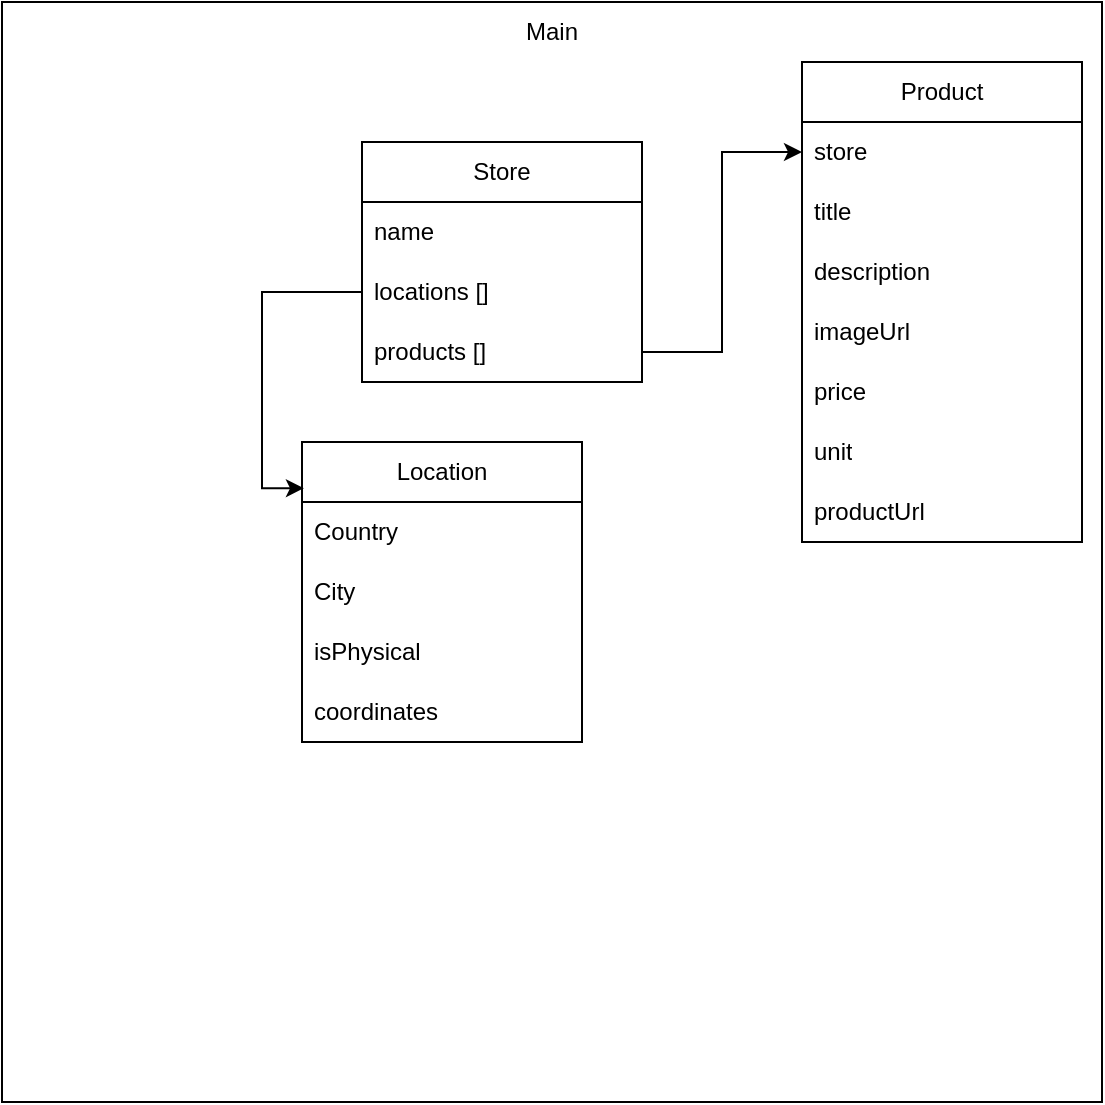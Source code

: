 <mxfile pages="2">
    <diagram name="main DB" id="aqRCpL3Dq96Rz4SQBzwa">
        <mxGraphModel dx="576" dy="483" grid="1" gridSize="10" guides="1" tooltips="1" connect="1" arrows="1" fold="1" page="1" pageScale="1" pageWidth="850" pageHeight="1100" math="0" shadow="0">
            <root>
                <mxCell id="0"/>
                <mxCell id="1" parent="0"/>
                <mxCell id="SDxiyxiLwcM8l1bhgv2f-27" value="" style="whiteSpace=wrap;html=1;aspect=fixed;" parent="1" vertex="1">
                    <mxGeometry y="10" width="550" height="550" as="geometry"/>
                </mxCell>
                <mxCell id="SDxiyxiLwcM8l1bhgv2f-1" value="Store" style="swimlane;fontStyle=0;childLayout=stackLayout;horizontal=1;startSize=30;horizontalStack=0;resizeParent=1;resizeParentMax=0;resizeLast=0;collapsible=1;marginBottom=0;whiteSpace=wrap;html=1;" parent="1" vertex="1">
                    <mxGeometry x="180" y="80" width="140" height="120" as="geometry"/>
                </mxCell>
                <mxCell id="SDxiyxiLwcM8l1bhgv2f-2" value="name" style="text;strokeColor=none;fillColor=none;align=left;verticalAlign=middle;spacingLeft=4;spacingRight=4;overflow=hidden;points=[[0,0.5],[1,0.5]];portConstraint=eastwest;rotatable=0;whiteSpace=wrap;html=1;" parent="SDxiyxiLwcM8l1bhgv2f-1" vertex="1">
                    <mxGeometry y="30" width="140" height="30" as="geometry"/>
                </mxCell>
                <mxCell id="SDxiyxiLwcM8l1bhgv2f-3" value="locations []" style="text;strokeColor=none;fillColor=none;align=left;verticalAlign=middle;spacingLeft=4;spacingRight=4;overflow=hidden;points=[[0,0.5],[1,0.5]];portConstraint=eastwest;rotatable=0;whiteSpace=wrap;html=1;" parent="SDxiyxiLwcM8l1bhgv2f-1" vertex="1">
                    <mxGeometry y="60" width="140" height="30" as="geometry"/>
                </mxCell>
                <mxCell id="SDxiyxiLwcM8l1bhgv2f-14" value="products []" style="text;strokeColor=none;fillColor=none;align=left;verticalAlign=middle;spacingLeft=4;spacingRight=4;overflow=hidden;points=[[0,0.5],[1,0.5]];portConstraint=eastwest;rotatable=0;whiteSpace=wrap;html=1;" parent="SDxiyxiLwcM8l1bhgv2f-1" vertex="1">
                    <mxGeometry y="90" width="140" height="30" as="geometry"/>
                </mxCell>
                <mxCell id="SDxiyxiLwcM8l1bhgv2f-6" value="Product" style="swimlane;fontStyle=0;childLayout=stackLayout;horizontal=1;startSize=30;horizontalStack=0;resizeParent=1;resizeParentMax=0;resizeLast=0;collapsible=1;marginBottom=0;whiteSpace=wrap;html=1;" parent="1" vertex="1">
                    <mxGeometry x="400" y="40" width="140" height="240" as="geometry"/>
                </mxCell>
                <mxCell id="SDxiyxiLwcM8l1bhgv2f-7" value="store" style="text;strokeColor=none;fillColor=none;align=left;verticalAlign=middle;spacingLeft=4;spacingRight=4;overflow=hidden;points=[[0,0.5],[1,0.5]];portConstraint=eastwest;rotatable=0;whiteSpace=wrap;html=1;" parent="SDxiyxiLwcM8l1bhgv2f-6" vertex="1">
                    <mxGeometry y="30" width="140" height="30" as="geometry"/>
                </mxCell>
                <mxCell id="SDxiyxiLwcM8l1bhgv2f-8" value="title" style="text;strokeColor=none;fillColor=none;align=left;verticalAlign=middle;spacingLeft=4;spacingRight=4;overflow=hidden;points=[[0,0.5],[1,0.5]];portConstraint=eastwest;rotatable=0;whiteSpace=wrap;html=1;" parent="SDxiyxiLwcM8l1bhgv2f-6" vertex="1">
                    <mxGeometry y="60" width="140" height="30" as="geometry"/>
                </mxCell>
                <mxCell id="SDxiyxiLwcM8l1bhgv2f-9" value="description" style="text;strokeColor=none;fillColor=none;align=left;verticalAlign=middle;spacingLeft=4;spacingRight=4;overflow=hidden;points=[[0,0.5],[1,0.5]];portConstraint=eastwest;rotatable=0;whiteSpace=wrap;html=1;" parent="SDxiyxiLwcM8l1bhgv2f-6" vertex="1">
                    <mxGeometry y="90" width="140" height="30" as="geometry"/>
                </mxCell>
                <mxCell id="SDxiyxiLwcM8l1bhgv2f-23" value="imageUrl" style="text;strokeColor=none;fillColor=none;align=left;verticalAlign=middle;spacingLeft=4;spacingRight=4;overflow=hidden;points=[[0,0.5],[1,0.5]];portConstraint=eastwest;rotatable=0;whiteSpace=wrap;html=1;" parent="SDxiyxiLwcM8l1bhgv2f-6" vertex="1">
                    <mxGeometry y="120" width="140" height="30" as="geometry"/>
                </mxCell>
                <mxCell id="SDxiyxiLwcM8l1bhgv2f-24" value="price" style="text;strokeColor=none;fillColor=none;align=left;verticalAlign=middle;spacingLeft=4;spacingRight=4;overflow=hidden;points=[[0,0.5],[1,0.5]];portConstraint=eastwest;rotatable=0;whiteSpace=wrap;html=1;" parent="SDxiyxiLwcM8l1bhgv2f-6" vertex="1">
                    <mxGeometry y="150" width="140" height="30" as="geometry"/>
                </mxCell>
                <mxCell id="SDxiyxiLwcM8l1bhgv2f-25" value="unit" style="text;strokeColor=none;fillColor=none;align=left;verticalAlign=middle;spacingLeft=4;spacingRight=4;overflow=hidden;points=[[0,0.5],[1,0.5]];portConstraint=eastwest;rotatable=0;whiteSpace=wrap;html=1;" parent="SDxiyxiLwcM8l1bhgv2f-6" vertex="1">
                    <mxGeometry y="180" width="140" height="30" as="geometry"/>
                </mxCell>
                <mxCell id="SDxiyxiLwcM8l1bhgv2f-26" value="productUrl" style="text;strokeColor=none;fillColor=none;align=left;verticalAlign=middle;spacingLeft=4;spacingRight=4;overflow=hidden;points=[[0,0.5],[1,0.5]];portConstraint=eastwest;rotatable=0;whiteSpace=wrap;html=1;" parent="SDxiyxiLwcM8l1bhgv2f-6" vertex="1">
                    <mxGeometry y="210" width="140" height="30" as="geometry"/>
                </mxCell>
                <mxCell id="SDxiyxiLwcM8l1bhgv2f-15" value="Location" style="swimlane;fontStyle=0;childLayout=stackLayout;horizontal=1;startSize=30;horizontalStack=0;resizeParent=1;resizeParentMax=0;resizeLast=0;collapsible=1;marginBottom=0;whiteSpace=wrap;html=1;" parent="1" vertex="1">
                    <mxGeometry x="150" y="230" width="140" height="150" as="geometry"/>
                </mxCell>
                <mxCell id="SDxiyxiLwcM8l1bhgv2f-16" value="Country" style="text;strokeColor=none;fillColor=none;align=left;verticalAlign=middle;spacingLeft=4;spacingRight=4;overflow=hidden;points=[[0,0.5],[1,0.5]];portConstraint=eastwest;rotatable=0;whiteSpace=wrap;html=1;" parent="SDxiyxiLwcM8l1bhgv2f-15" vertex="1">
                    <mxGeometry y="30" width="140" height="30" as="geometry"/>
                </mxCell>
                <mxCell id="SDxiyxiLwcM8l1bhgv2f-17" value="City" style="text;strokeColor=none;fillColor=none;align=left;verticalAlign=middle;spacingLeft=4;spacingRight=4;overflow=hidden;points=[[0,0.5],[1,0.5]];portConstraint=eastwest;rotatable=0;whiteSpace=wrap;html=1;" parent="SDxiyxiLwcM8l1bhgv2f-15" vertex="1">
                    <mxGeometry y="60" width="140" height="30" as="geometry"/>
                </mxCell>
                <mxCell id="SDxiyxiLwcM8l1bhgv2f-18" value="isPhysical" style="text;strokeColor=none;fillColor=none;align=left;verticalAlign=middle;spacingLeft=4;spacingRight=4;overflow=hidden;points=[[0,0.5],[1,0.5]];portConstraint=eastwest;rotatable=0;whiteSpace=wrap;html=1;" parent="SDxiyxiLwcM8l1bhgv2f-15" vertex="1">
                    <mxGeometry y="90" width="140" height="30" as="geometry"/>
                </mxCell>
                <mxCell id="SDxiyxiLwcM8l1bhgv2f-22" value="coordinates" style="text;strokeColor=none;fillColor=none;align=left;verticalAlign=middle;spacingLeft=4;spacingRight=4;overflow=hidden;points=[[0,0.5],[1,0.5]];portConstraint=eastwest;rotatable=0;whiteSpace=wrap;html=1;" parent="SDxiyxiLwcM8l1bhgv2f-15" vertex="1">
                    <mxGeometry y="120" width="140" height="30" as="geometry"/>
                </mxCell>
                <mxCell id="SDxiyxiLwcM8l1bhgv2f-20" style="edgeStyle=orthogonalEdgeStyle;rounded=0;orthogonalLoop=1;jettySize=auto;html=1;entryX=0.007;entryY=0.154;entryDx=0;entryDy=0;entryPerimeter=0;" parent="1" source="SDxiyxiLwcM8l1bhgv2f-3" target="SDxiyxiLwcM8l1bhgv2f-15" edge="1">
                    <mxGeometry relative="1" as="geometry"/>
                </mxCell>
                <mxCell id="SDxiyxiLwcM8l1bhgv2f-21" style="edgeStyle=orthogonalEdgeStyle;rounded=0;orthogonalLoop=1;jettySize=auto;html=1;entryX=0;entryY=0.5;entryDx=0;entryDy=0;" parent="1" source="SDxiyxiLwcM8l1bhgv2f-14" target="SDxiyxiLwcM8l1bhgv2f-7" edge="1">
                    <mxGeometry relative="1" as="geometry">
                        <Array as="points">
                            <mxPoint x="360" y="185"/>
                            <mxPoint x="360" y="85"/>
                        </Array>
                    </mxGeometry>
                </mxCell>
                <mxCell id="SDxiyxiLwcM8l1bhgv2f-28" value="Main" style="text;html=1;strokeColor=none;fillColor=none;align=center;verticalAlign=middle;whiteSpace=wrap;rounded=0;" parent="1" vertex="1">
                    <mxGeometry x="245" y="10" width="60" height="30" as="geometry"/>
                </mxCell>
            </root>
        </mxGraphModel>
    </diagram>
    <diagram id="gARz1_qYsifDwYP0W61y" name="Stats DB">
        <mxGraphModel dx="576" dy="1583" grid="1" gridSize="10" guides="1" tooltips="1" connect="1" arrows="1" fold="1" page="1" pageScale="1" pageWidth="850" pageHeight="1100" math="0" shadow="0">
            <root>
                <mxCell id="0"/>
                <mxCell id="1" parent="0"/>
                <mxCell id="Bz3sOL_TFiYKCvIpN3QY-1" value="" style="whiteSpace=wrap;html=1;aspect=fixed;movable=1;resizable=1;rotatable=1;deletable=1;editable=1;locked=0;connectable=1;" parent="1" vertex="1">
                    <mxGeometry x="10" y="-520" width="550" height="550" as="geometry"/>
                </mxCell>
                <mxCell id="Bz3sOL_TFiYKCvIpN3QY-2" value="Store" style="swimlane;fontStyle=0;childLayout=stackLayout;horizontal=1;startSize=30;horizontalStack=0;resizeParent=1;resizeParentMax=0;resizeLast=0;collapsible=1;marginBottom=0;whiteSpace=wrap;html=1;" parent="1" vertex="1">
                    <mxGeometry x="180" y="-420" width="140" height="120" as="geometry"/>
                </mxCell>
                <mxCell id="Bz3sOL_TFiYKCvIpN3QY-3" value="name" style="text;strokeColor=none;fillColor=none;align=left;verticalAlign=middle;spacingLeft=4;spacingRight=4;overflow=hidden;points=[[0,0.5],[1,0.5]];portConstraint=eastwest;rotatable=0;whiteSpace=wrap;html=1;" parent="Bz3sOL_TFiYKCvIpN3QY-2" vertex="1">
                    <mxGeometry y="30" width="140" height="30" as="geometry"/>
                </mxCell>
                <mxCell id="Bz3sOL_TFiYKCvIpN3QY-4" value="locations []" style="text;strokeColor=none;fillColor=none;align=left;verticalAlign=middle;spacingLeft=4;spacingRight=4;overflow=hidden;points=[[0,0.5],[1,0.5]];portConstraint=eastwest;rotatable=0;whiteSpace=wrap;html=1;" parent="Bz3sOL_TFiYKCvIpN3QY-2" vertex="1">
                    <mxGeometry y="60" width="140" height="30" as="geometry"/>
                </mxCell>
                <mxCell id="Bz3sOL_TFiYKCvIpN3QY-5" value="products []" style="text;strokeColor=none;fillColor=none;align=left;verticalAlign=middle;spacingLeft=4;spacingRight=4;overflow=hidden;points=[[0,0.5],[1,0.5]];portConstraint=eastwest;rotatable=0;whiteSpace=wrap;html=1;" parent="Bz3sOL_TFiYKCvIpN3QY-2" vertex="1">
                    <mxGeometry y="90" width="140" height="30" as="geometry"/>
                </mxCell>
                <mxCell id="Bz3sOL_TFiYKCvIpN3QY-6" value="Product" style="swimlane;fontStyle=0;childLayout=stackLayout;horizontal=1;startSize=30;horizontalStack=0;resizeParent=1;resizeParentMax=0;resizeLast=0;collapsible=1;marginBottom=0;whiteSpace=wrap;html=1;" parent="1" vertex="1">
                    <mxGeometry x="400" y="-460" width="140" height="270" as="geometry"/>
                </mxCell>
                <mxCell id="Bz3sOL_TFiYKCvIpN3QY-7" value="store" style="text;strokeColor=none;fillColor=none;align=left;verticalAlign=middle;spacingLeft=4;spacingRight=4;overflow=hidden;points=[[0,0.5],[1,0.5]];portConstraint=eastwest;rotatable=0;whiteSpace=wrap;html=1;" parent="Bz3sOL_TFiYKCvIpN3QY-6" vertex="1">
                    <mxGeometry y="30" width="140" height="30" as="geometry"/>
                </mxCell>
                <mxCell id="Bz3sOL_TFiYKCvIpN3QY-8" value="title" style="text;strokeColor=none;fillColor=none;align=left;verticalAlign=middle;spacingLeft=4;spacingRight=4;overflow=hidden;points=[[0,0.5],[1,0.5]];portConstraint=eastwest;rotatable=0;whiteSpace=wrap;html=1;" parent="Bz3sOL_TFiYKCvIpN3QY-6" vertex="1">
                    <mxGeometry y="60" width="140" height="30" as="geometry"/>
                </mxCell>
                <mxCell id="Bz3sOL_TFiYKCvIpN3QY-9" value="description" style="text;strokeColor=none;fillColor=none;align=left;verticalAlign=middle;spacingLeft=4;spacingRight=4;overflow=hidden;points=[[0,0.5],[1,0.5]];portConstraint=eastwest;rotatable=0;whiteSpace=wrap;html=1;" parent="Bz3sOL_TFiYKCvIpN3QY-6" vertex="1">
                    <mxGeometry y="90" width="140" height="30" as="geometry"/>
                </mxCell>
                <mxCell id="Bz3sOL_TFiYKCvIpN3QY-10" value="imageUrl" style="text;strokeColor=none;fillColor=none;align=left;verticalAlign=middle;spacingLeft=4;spacingRight=4;overflow=hidden;points=[[0,0.5],[1,0.5]];portConstraint=eastwest;rotatable=0;whiteSpace=wrap;html=1;" parent="Bz3sOL_TFiYKCvIpN3QY-6" vertex="1">
                    <mxGeometry y="120" width="140" height="30" as="geometry"/>
                </mxCell>
                <mxCell id="Bz3sOL_TFiYKCvIpN3QY-11" value="price" style="text;strokeColor=none;fillColor=none;align=left;verticalAlign=middle;spacingLeft=4;spacingRight=4;overflow=hidden;points=[[0,0.5],[1,0.5]];portConstraint=eastwest;rotatable=0;whiteSpace=wrap;html=1;" parent="Bz3sOL_TFiYKCvIpN3QY-6" vertex="1">
                    <mxGeometry y="150" width="140" height="30" as="geometry"/>
                </mxCell>
                <mxCell id="Bz3sOL_TFiYKCvIpN3QY-12" value="unit" style="text;strokeColor=none;fillColor=none;align=left;verticalAlign=middle;spacingLeft=4;spacingRight=4;overflow=hidden;points=[[0,0.5],[1,0.5]];portConstraint=eastwest;rotatable=0;whiteSpace=wrap;html=1;" parent="Bz3sOL_TFiYKCvIpN3QY-6" vertex="1">
                    <mxGeometry y="180" width="140" height="30" as="geometry"/>
                </mxCell>
                <mxCell id="Bz3sOL_TFiYKCvIpN3QY-13" value="productUrl" style="text;strokeColor=none;fillColor=none;align=left;verticalAlign=middle;spacingLeft=4;spacingRight=4;overflow=hidden;points=[[0,0.5],[1,0.5]];portConstraint=eastwest;rotatable=0;whiteSpace=wrap;html=1;" parent="Bz3sOL_TFiYKCvIpN3QY-6" vertex="1">
                    <mxGeometry y="210" width="140" height="30" as="geometry"/>
                </mxCell>
                <mxCell id="Bz3sOL_TFiYKCvIpN3QY-22" value="date of scraping" style="text;strokeColor=none;fillColor=none;align=left;verticalAlign=middle;spacingLeft=4;spacingRight=4;overflow=hidden;points=[[0,0.5],[1,0.5]];portConstraint=eastwest;rotatable=0;whiteSpace=wrap;html=1;" parent="Bz3sOL_TFiYKCvIpN3QY-6" vertex="1">
                    <mxGeometry y="240" width="140" height="30" as="geometry"/>
                </mxCell>
                <mxCell id="Bz3sOL_TFiYKCvIpN3QY-14" value="Location" style="swimlane;fontStyle=0;childLayout=stackLayout;horizontal=1;startSize=30;horizontalStack=0;resizeParent=1;resizeParentMax=0;resizeLast=0;collapsible=1;marginBottom=0;whiteSpace=wrap;html=1;" parent="1" vertex="1">
                    <mxGeometry x="150" y="-270" width="140" height="150" as="geometry"/>
                </mxCell>
                <mxCell id="Bz3sOL_TFiYKCvIpN3QY-15" value="Country" style="text;strokeColor=none;fillColor=none;align=left;verticalAlign=middle;spacingLeft=4;spacingRight=4;overflow=hidden;points=[[0,0.5],[1,0.5]];portConstraint=eastwest;rotatable=0;whiteSpace=wrap;html=1;" parent="Bz3sOL_TFiYKCvIpN3QY-14" vertex="1">
                    <mxGeometry y="30" width="140" height="30" as="geometry"/>
                </mxCell>
                <mxCell id="Bz3sOL_TFiYKCvIpN3QY-16" value="City" style="text;strokeColor=none;fillColor=none;align=left;verticalAlign=middle;spacingLeft=4;spacingRight=4;overflow=hidden;points=[[0,0.5],[1,0.5]];portConstraint=eastwest;rotatable=0;whiteSpace=wrap;html=1;" parent="Bz3sOL_TFiYKCvIpN3QY-14" vertex="1">
                    <mxGeometry y="60" width="140" height="30" as="geometry"/>
                </mxCell>
                <mxCell id="Bz3sOL_TFiYKCvIpN3QY-17" value="isPhysical" style="text;strokeColor=none;fillColor=none;align=left;verticalAlign=middle;spacingLeft=4;spacingRight=4;overflow=hidden;points=[[0,0.5],[1,0.5]];portConstraint=eastwest;rotatable=0;whiteSpace=wrap;html=1;" parent="Bz3sOL_TFiYKCvIpN3QY-14" vertex="1">
                    <mxGeometry y="90" width="140" height="30" as="geometry"/>
                </mxCell>
                <mxCell id="Bz3sOL_TFiYKCvIpN3QY-18" value="coordinates" style="text;strokeColor=none;fillColor=none;align=left;verticalAlign=middle;spacingLeft=4;spacingRight=4;overflow=hidden;points=[[0,0.5],[1,0.5]];portConstraint=eastwest;rotatable=0;whiteSpace=wrap;html=1;" parent="Bz3sOL_TFiYKCvIpN3QY-14" vertex="1">
                    <mxGeometry y="120" width="140" height="30" as="geometry"/>
                </mxCell>
                <mxCell id="Bz3sOL_TFiYKCvIpN3QY-19" style="edgeStyle=orthogonalEdgeStyle;rounded=0;orthogonalLoop=1;jettySize=auto;html=1;entryX=0.007;entryY=0.154;entryDx=0;entryDy=0;entryPerimeter=0;" parent="1" source="Bz3sOL_TFiYKCvIpN3QY-4" target="Bz3sOL_TFiYKCvIpN3QY-14" edge="1">
                    <mxGeometry relative="1" as="geometry"/>
                </mxCell>
                <mxCell id="Bz3sOL_TFiYKCvIpN3QY-20" style="edgeStyle=orthogonalEdgeStyle;rounded=0;orthogonalLoop=1;jettySize=auto;html=1;entryX=0;entryY=0.5;entryDx=0;entryDy=0;" parent="1" source="Bz3sOL_TFiYKCvIpN3QY-5" target="Bz3sOL_TFiYKCvIpN3QY-7" edge="1">
                    <mxGeometry relative="1" as="geometry">
                        <Array as="points">
                            <mxPoint x="360" y="-315"/>
                            <mxPoint x="360" y="-415"/>
                        </Array>
                    </mxGeometry>
                </mxCell>
                <mxCell id="Bz3sOL_TFiYKCvIpN3QY-21" value="Stats" style="text;html=1;strokeColor=none;fillColor=none;align=center;verticalAlign=middle;whiteSpace=wrap;rounded=0;" parent="1" vertex="1">
                    <mxGeometry x="245" y="-490" width="60" height="30" as="geometry"/>
                </mxCell>
                <mxCell id="Bz3sOL_TFiYKCvIpN3QY-23" value="" style="whiteSpace=wrap;html=1;aspect=fixed;" parent="1" vertex="1">
                    <mxGeometry x="10" y="-1090" width="550" height="550" as="geometry"/>
                </mxCell>
                <mxCell id="Bz3sOL_TFiYKCvIpN3QY-24" value="Store" style="swimlane;fontStyle=0;childLayout=stackLayout;horizontal=1;startSize=30;horizontalStack=0;resizeParent=1;resizeParentMax=0;resizeLast=0;collapsible=1;marginBottom=0;whiteSpace=wrap;html=1;" parent="1" vertex="1">
                    <mxGeometry x="100" y="-1020" width="140" height="120" as="geometry"/>
                </mxCell>
                <mxCell id="Bz3sOL_TFiYKCvIpN3QY-25" value="name" style="text;strokeColor=none;fillColor=none;align=left;verticalAlign=middle;spacingLeft=4;spacingRight=4;overflow=hidden;points=[[0,0.5],[1,0.5]];portConstraint=eastwest;rotatable=0;whiteSpace=wrap;html=1;" parent="Bz3sOL_TFiYKCvIpN3QY-24" vertex="1">
                    <mxGeometry y="30" width="140" height="30" as="geometry"/>
                </mxCell>
                <mxCell id="Bz3sOL_TFiYKCvIpN3QY-26" value="locations []" style="text;strokeColor=none;fillColor=none;align=left;verticalAlign=middle;spacingLeft=4;spacingRight=4;overflow=hidden;points=[[0,0.5],[1,0.5]];portConstraint=eastwest;rotatable=0;whiteSpace=wrap;html=1;" parent="Bz3sOL_TFiYKCvIpN3QY-24" vertex="1">
                    <mxGeometry y="60" width="140" height="30" as="geometry"/>
                </mxCell>
                <mxCell id="Bz3sOL_TFiYKCvIpN3QY-27" value="scrapings []" style="text;strokeColor=none;fillColor=none;align=left;verticalAlign=middle;spacingLeft=4;spacingRight=4;overflow=hidden;points=[[0,0.5],[1,0.5]];portConstraint=eastwest;rotatable=0;whiteSpace=wrap;html=1;" parent="Bz3sOL_TFiYKCvIpN3QY-24" vertex="1">
                    <mxGeometry y="90" width="140" height="30" as="geometry"/>
                </mxCell>
                <mxCell id="Bz3sOL_TFiYKCvIpN3QY-28" value="Product" style="swimlane;fontStyle=0;childLayout=stackLayout;horizontal=1;startSize=30;horizontalStack=0;resizeParent=1;resizeParentMax=0;resizeLast=0;collapsible=1;marginBottom=0;whiteSpace=wrap;html=1;" parent="1" vertex="1">
                    <mxGeometry x="290" y="-870" width="140" height="240" as="geometry"/>
                </mxCell>
                <mxCell id="Bz3sOL_TFiYKCvIpN3QY-29" value="store" style="text;strokeColor=none;fillColor=none;align=left;verticalAlign=middle;spacingLeft=4;spacingRight=4;overflow=hidden;points=[[0,0.5],[1,0.5]];portConstraint=eastwest;rotatable=0;whiteSpace=wrap;html=1;" parent="Bz3sOL_TFiYKCvIpN3QY-28" vertex="1">
                    <mxGeometry y="30" width="140" height="30" as="geometry"/>
                </mxCell>
                <mxCell id="Bz3sOL_TFiYKCvIpN3QY-30" value="title" style="text;strokeColor=none;fillColor=none;align=left;verticalAlign=middle;spacingLeft=4;spacingRight=4;overflow=hidden;points=[[0,0.5],[1,0.5]];portConstraint=eastwest;rotatable=0;whiteSpace=wrap;html=1;" parent="Bz3sOL_TFiYKCvIpN3QY-28" vertex="1">
                    <mxGeometry y="60" width="140" height="30" as="geometry"/>
                </mxCell>
                <mxCell id="Bz3sOL_TFiYKCvIpN3QY-31" value="description" style="text;strokeColor=none;fillColor=none;align=left;verticalAlign=middle;spacingLeft=4;spacingRight=4;overflow=hidden;points=[[0,0.5],[1,0.5]];portConstraint=eastwest;rotatable=0;whiteSpace=wrap;html=1;" parent="Bz3sOL_TFiYKCvIpN3QY-28" vertex="1">
                    <mxGeometry y="90" width="140" height="30" as="geometry"/>
                </mxCell>
                <mxCell id="Bz3sOL_TFiYKCvIpN3QY-32" value="imageUrl" style="text;strokeColor=none;fillColor=none;align=left;verticalAlign=middle;spacingLeft=4;spacingRight=4;overflow=hidden;points=[[0,0.5],[1,0.5]];portConstraint=eastwest;rotatable=0;whiteSpace=wrap;html=1;" parent="Bz3sOL_TFiYKCvIpN3QY-28" vertex="1">
                    <mxGeometry y="120" width="140" height="30" as="geometry"/>
                </mxCell>
                <mxCell id="Bz3sOL_TFiYKCvIpN3QY-33" value="price" style="text;strokeColor=none;fillColor=none;align=left;verticalAlign=middle;spacingLeft=4;spacingRight=4;overflow=hidden;points=[[0,0.5],[1,0.5]];portConstraint=eastwest;rotatable=0;whiteSpace=wrap;html=1;" parent="Bz3sOL_TFiYKCvIpN3QY-28" vertex="1">
                    <mxGeometry y="150" width="140" height="30" as="geometry"/>
                </mxCell>
                <mxCell id="Bz3sOL_TFiYKCvIpN3QY-34" value="unit" style="text;strokeColor=none;fillColor=none;align=left;verticalAlign=middle;spacingLeft=4;spacingRight=4;overflow=hidden;points=[[0,0.5],[1,0.5]];portConstraint=eastwest;rotatable=0;whiteSpace=wrap;html=1;" parent="Bz3sOL_TFiYKCvIpN3QY-28" vertex="1">
                    <mxGeometry y="180" width="140" height="30" as="geometry"/>
                </mxCell>
                <mxCell id="Bz3sOL_TFiYKCvIpN3QY-35" value="productUrl" style="text;strokeColor=none;fillColor=none;align=left;verticalAlign=middle;spacingLeft=4;spacingRight=4;overflow=hidden;points=[[0,0.5],[1,0.5]];portConstraint=eastwest;rotatable=0;whiteSpace=wrap;html=1;" parent="Bz3sOL_TFiYKCvIpN3QY-28" vertex="1">
                    <mxGeometry y="210" width="140" height="30" as="geometry"/>
                </mxCell>
                <mxCell id="Bz3sOL_TFiYKCvIpN3QY-37" value="Location" style="swimlane;fontStyle=0;childLayout=stackLayout;horizontal=1;startSize=30;horizontalStack=0;resizeParent=1;resizeParentMax=0;resizeLast=0;collapsible=1;marginBottom=0;whiteSpace=wrap;html=1;" parent="1" vertex="1">
                    <mxGeometry x="70" y="-870" width="140" height="150" as="geometry"/>
                </mxCell>
                <mxCell id="Bz3sOL_TFiYKCvIpN3QY-38" value="Country" style="text;strokeColor=none;fillColor=none;align=left;verticalAlign=middle;spacingLeft=4;spacingRight=4;overflow=hidden;points=[[0,0.5],[1,0.5]];portConstraint=eastwest;rotatable=0;whiteSpace=wrap;html=1;" parent="Bz3sOL_TFiYKCvIpN3QY-37" vertex="1">
                    <mxGeometry y="30" width="140" height="30" as="geometry"/>
                </mxCell>
                <mxCell id="Bz3sOL_TFiYKCvIpN3QY-39" value="City" style="text;strokeColor=none;fillColor=none;align=left;verticalAlign=middle;spacingLeft=4;spacingRight=4;overflow=hidden;points=[[0,0.5],[1,0.5]];portConstraint=eastwest;rotatable=0;whiteSpace=wrap;html=1;" parent="Bz3sOL_TFiYKCvIpN3QY-37" vertex="1">
                    <mxGeometry y="60" width="140" height="30" as="geometry"/>
                </mxCell>
                <mxCell id="Bz3sOL_TFiYKCvIpN3QY-40" value="isPhysical" style="text;strokeColor=none;fillColor=none;align=left;verticalAlign=middle;spacingLeft=4;spacingRight=4;overflow=hidden;points=[[0,0.5],[1,0.5]];portConstraint=eastwest;rotatable=0;whiteSpace=wrap;html=1;" parent="Bz3sOL_TFiYKCvIpN3QY-37" vertex="1">
                    <mxGeometry y="90" width="140" height="30" as="geometry"/>
                </mxCell>
                <mxCell id="Bz3sOL_TFiYKCvIpN3QY-41" value="coordinates" style="text;strokeColor=none;fillColor=none;align=left;verticalAlign=middle;spacingLeft=4;spacingRight=4;overflow=hidden;points=[[0,0.5],[1,0.5]];portConstraint=eastwest;rotatable=0;whiteSpace=wrap;html=1;" parent="Bz3sOL_TFiYKCvIpN3QY-37" vertex="1">
                    <mxGeometry y="120" width="140" height="30" as="geometry"/>
                </mxCell>
                <mxCell id="Bz3sOL_TFiYKCvIpN3QY-42" style="edgeStyle=orthogonalEdgeStyle;rounded=0;orthogonalLoop=1;jettySize=auto;html=1;entryX=0.007;entryY=0.154;entryDx=0;entryDy=0;entryPerimeter=0;" parent="1" source="Bz3sOL_TFiYKCvIpN3QY-26" target="Bz3sOL_TFiYKCvIpN3QY-37" edge="1">
                    <mxGeometry relative="1" as="geometry"/>
                </mxCell>
                <mxCell id="Bz3sOL_TFiYKCvIpN3QY-44" value="Stats Primary variant" style="text;html=1;strokeColor=none;fillColor=none;align=center;verticalAlign=middle;whiteSpace=wrap;rounded=0;" parent="1" vertex="1">
                    <mxGeometry x="260" y="-1080" width="60" height="30" as="geometry"/>
                </mxCell>
                <mxCell id="Bz3sOL_TFiYKCvIpN3QY-45" value="Scraping" style="swimlane;fontStyle=0;childLayout=stackLayout;horizontal=1;startSize=30;horizontalStack=0;resizeParent=1;resizeParentMax=0;resizeLast=0;collapsible=1;marginBottom=0;whiteSpace=wrap;html=1;" parent="1" vertex="1">
                    <mxGeometry x="320" y="-990" width="140" height="90" as="geometry"/>
                </mxCell>
                <mxCell id="Bz3sOL_TFiYKCvIpN3QY-46" value="date" style="text;strokeColor=none;fillColor=none;align=left;verticalAlign=middle;spacingLeft=4;spacingRight=4;overflow=hidden;points=[[0,0.5],[1,0.5]];portConstraint=eastwest;rotatable=0;whiteSpace=wrap;html=1;" parent="Bz3sOL_TFiYKCvIpN3QY-45" vertex="1">
                    <mxGeometry y="30" width="140" height="30" as="geometry"/>
                </mxCell>
                <mxCell id="Bz3sOL_TFiYKCvIpN3QY-47" value="products []" style="text;strokeColor=none;fillColor=none;align=left;verticalAlign=middle;spacingLeft=4;spacingRight=4;overflow=hidden;points=[[0,0.5],[1,0.5]];portConstraint=eastwest;rotatable=0;whiteSpace=wrap;html=1;" parent="Bz3sOL_TFiYKCvIpN3QY-45" vertex="1">
                    <mxGeometry y="60" width="140" height="30" as="geometry"/>
                </mxCell>
                <mxCell id="Bz3sOL_TFiYKCvIpN3QY-49" style="edgeStyle=orthogonalEdgeStyle;rounded=0;orthogonalLoop=1;jettySize=auto;html=1;entryX=0;entryY=0.25;entryDx=0;entryDy=0;" parent="1" source="Bz3sOL_TFiYKCvIpN3QY-27" target="Bz3sOL_TFiYKCvIpN3QY-45" edge="1">
                    <mxGeometry relative="1" as="geometry"/>
                </mxCell>
                <mxCell id="Bz3sOL_TFiYKCvIpN3QY-50" style="edgeStyle=orthogonalEdgeStyle;rounded=0;orthogonalLoop=1;jettySize=auto;html=1;entryX=1;entryY=0.059;entryDx=0;entryDy=0;entryPerimeter=0;" parent="1" source="Bz3sOL_TFiYKCvIpN3QY-47" target="Bz3sOL_TFiYKCvIpN3QY-28" edge="1">
                    <mxGeometry relative="1" as="geometry"/>
                </mxCell>
                <mxCell id="Bz3sOL_TFiYKCvIpN3QY-51" value="300 000" style="text;html=1;strokeColor=none;fillColor=none;align=center;verticalAlign=middle;whiteSpace=wrap;rounded=0;" parent="1" vertex="1">
                    <mxGeometry x="390" y="-200" width="150" height="30" as="geometry"/>
                </mxCell>
                <mxCell id="Bz3sOL_TFiYKCvIpN3QY-52" value="30" style="text;html=1;strokeColor=none;fillColor=none;align=center;verticalAlign=middle;whiteSpace=wrap;rounded=0;" parent="1" vertex="1">
                    <mxGeometry x="350" y="-910" width="60" height="30" as="geometry"/>
                </mxCell>
                <mxCell id="Bz3sOL_TFiYKCvIpN3QY-53" value="10 000" style="text;html=1;strokeColor=none;fillColor=none;align=center;verticalAlign=middle;whiteSpace=wrap;rounded=0;" parent="1" vertex="1">
                    <mxGeometry x="320" y="-640" width="60" height="30" as="geometry"/>
                </mxCell>
                <mxCell id="39zA9RxtHaTVxPeoG9oz-1" style="edgeStyle=none;html=1;entryX=0.986;entryY=0.983;entryDx=0;entryDy=0;entryPerimeter=0;" parent="1" source="Bz3sOL_TFiYKCvIpN3QY-29" target="Bz3sOL_TFiYKCvIpN3QY-27" edge="1">
                    <mxGeometry relative="1" as="geometry"/>
                </mxCell>
            </root>
        </mxGraphModel>
    </diagram>
</mxfile>